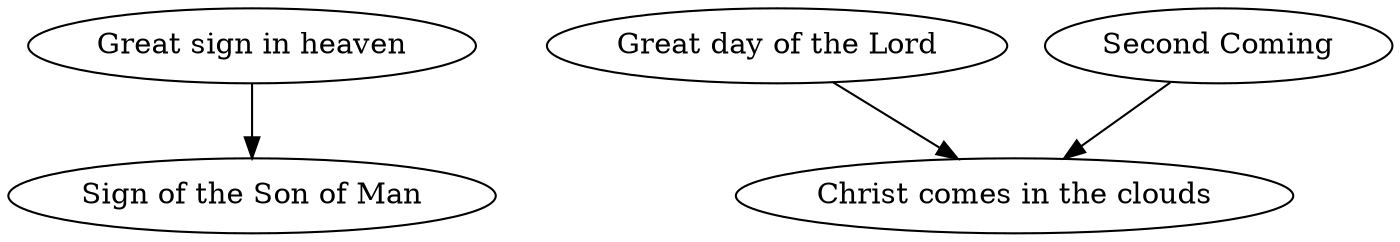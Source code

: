 # List of signs that I believe are synonyms.
#
# My reasoning for considering two signs as synonyms
# is documented elsewhere. This list is used to 
# programatically simplify the full graph by 
# collapsing synonyms.
#
# In each (a -> b) pair, the sign on the left will
# be replaced in the graph by the sign on the right.

digraph {
  "Great sign in heaven" -> "Sign of the Son of Man"

  # D&C 34:7-8
  "Great day of the Lord" -> "Christ comes in the clouds"

  "Second Coming" -> "Christ comes in the clouds"
}